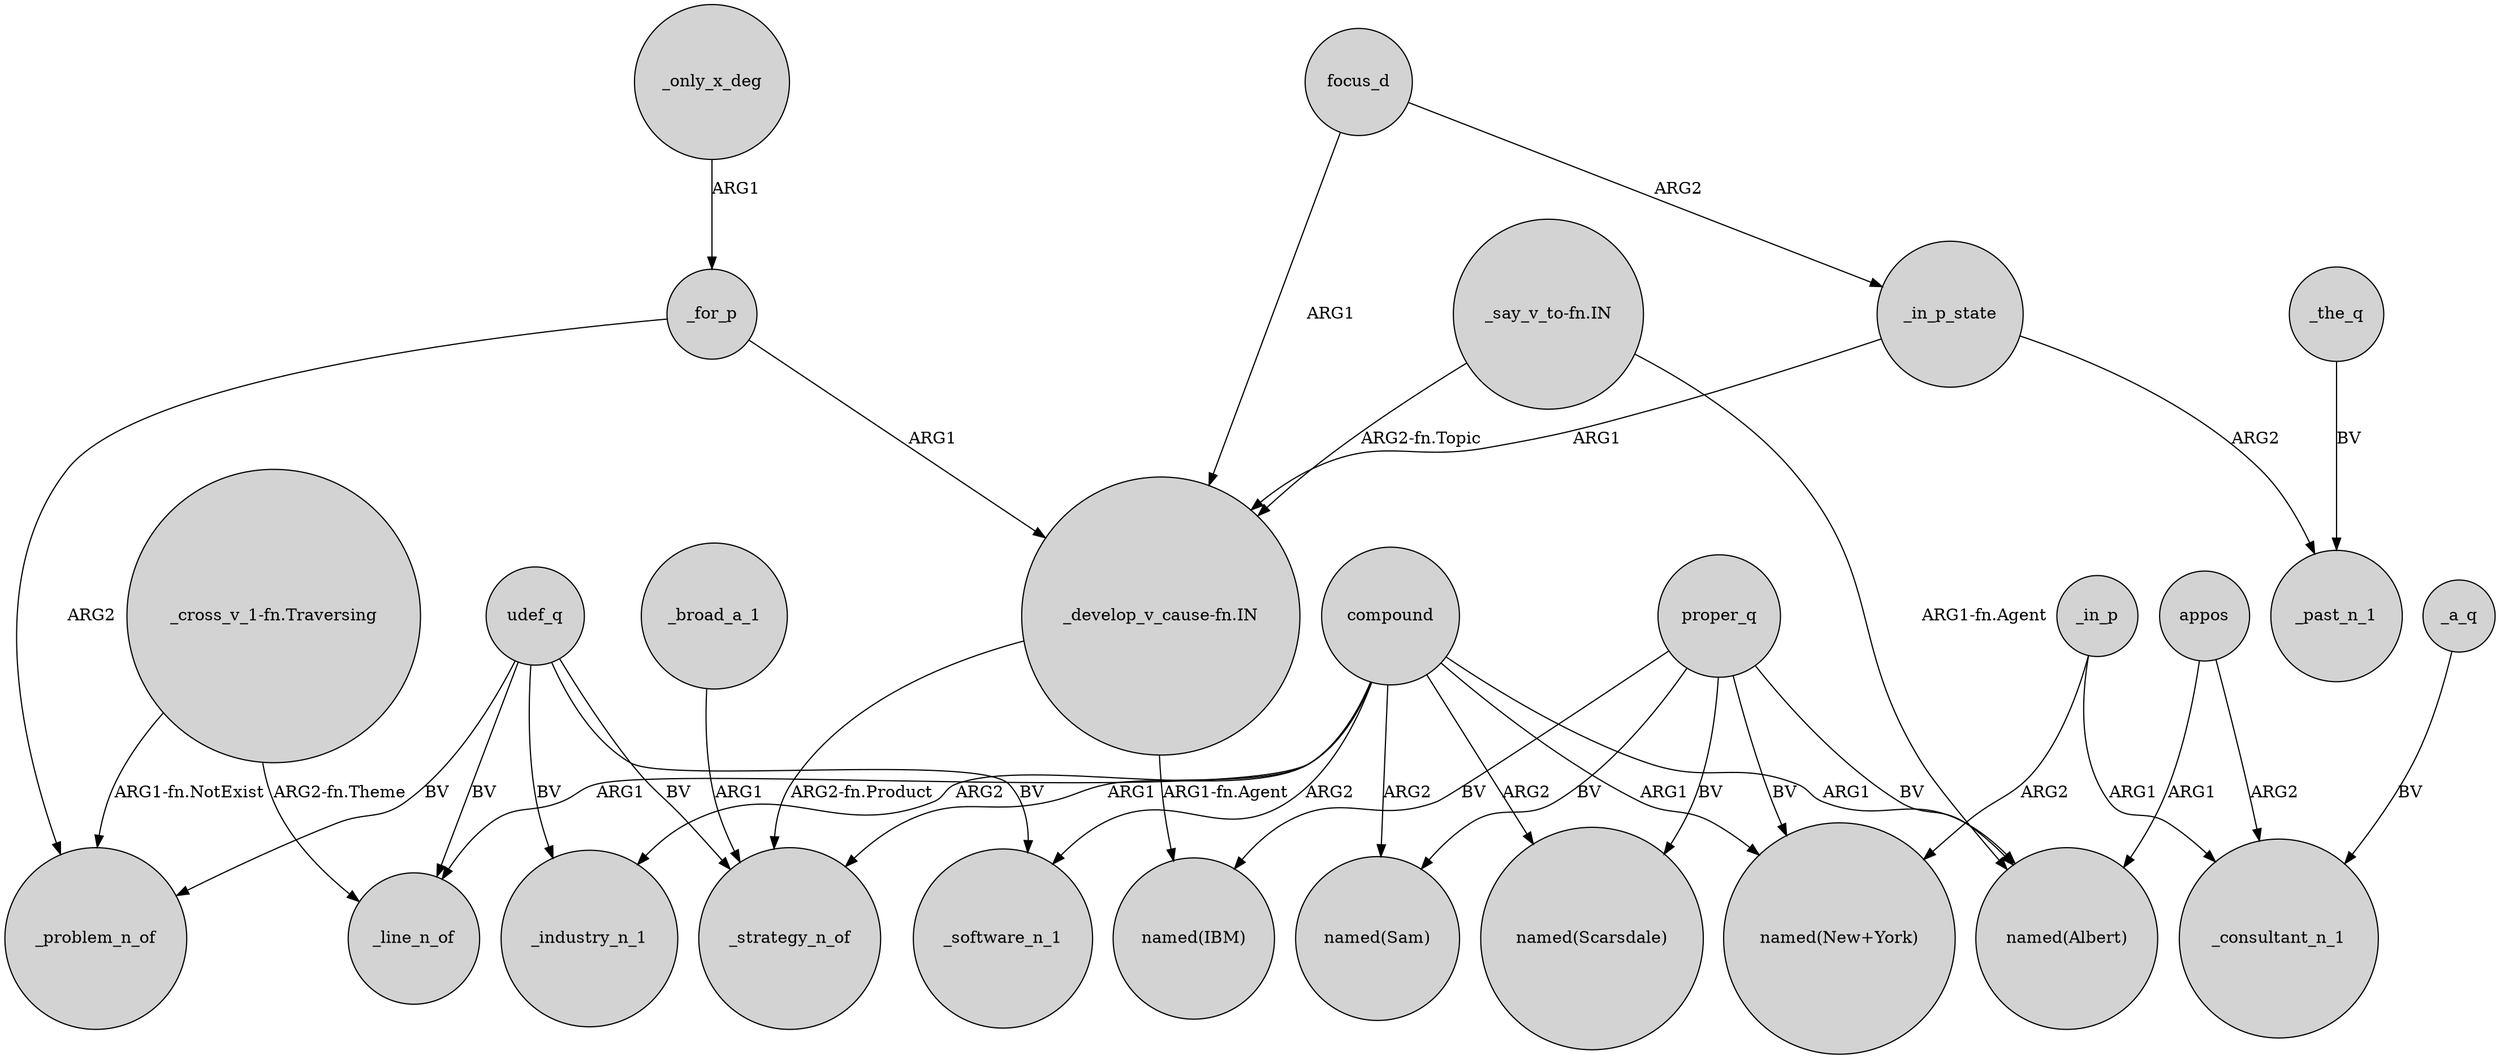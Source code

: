 digraph {
	node [shape=circle style=filled]
	udef_q -> _software_n_1 [label=BV]
	"_cross_v_1-fn.Traversing" -> _line_n_of [label="ARG2-fn.Theme"]
	_in_p -> _consultant_n_1 [label=ARG1]
	_in_p -> "named(New+York)" [label=ARG2]
	compound -> "named(Sam)" [label=ARG2]
	_broad_a_1 -> _strategy_n_of [label=ARG1]
	proper_q -> "named(New+York)" [label=BV]
	focus_d -> _in_p_state [label=ARG2]
	focus_d -> "_develop_v_cause-fn.IN" [label=ARG1]
	compound -> _strategy_n_of [label=ARG1]
	compound -> _software_n_1 [label=ARG2]
	_in_p_state -> _past_n_1 [label=ARG2]
	proper_q -> "named(IBM)" [label=BV]
	udef_q -> _problem_n_of [label=BV]
	_for_p -> "_develop_v_cause-fn.IN" [label=ARG1]
	appos -> _consultant_n_1 [label=ARG2]
	compound -> "named(Scarsdale)" [label=ARG2]
	_for_p -> _problem_n_of [label=ARG2]
	_in_p_state -> "_develop_v_cause-fn.IN" [label=ARG1]
	compound -> _line_n_of [label=ARG1]
	proper_q -> "named(Sam)" [label=BV]
	_the_q -> _past_n_1 [label=BV]
	"_develop_v_cause-fn.IN" -> _strategy_n_of [label="ARG2-fn.Product"]
	_a_q -> _consultant_n_1 [label=BV]
	compound -> _industry_n_1 [label=ARG2]
	udef_q -> _line_n_of [label=BV]
	"_develop_v_cause-fn.IN" -> "named(IBM)" [label="ARG1-fn.Agent"]
	compound -> "named(New+York)" [label=ARG1]
	"_say_v_to-fn.IN" -> "_develop_v_cause-fn.IN" [label="ARG2-fn.Topic"]
	proper_q -> "named(Scarsdale)" [label=BV]
	proper_q -> "named(Albert)" [label=BV]
	udef_q -> _strategy_n_of [label=BV]
	"_cross_v_1-fn.Traversing" -> _problem_n_of [label="ARG1-fn.NotExist"]
	_only_x_deg -> _for_p [label=ARG1]
	compound -> "named(Albert)" [label=ARG1]
	"_say_v_to-fn.IN" -> "named(Albert)" [label="ARG1-fn.Agent"]
	udef_q -> _industry_n_1 [label=BV]
	appos -> "named(Albert)" [label=ARG1]
}
